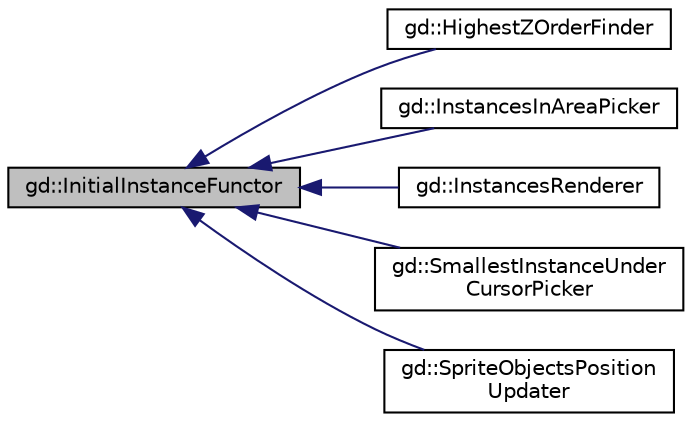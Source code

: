 digraph "gd::InitialInstanceFunctor"
{
  edge [fontname="Helvetica",fontsize="10",labelfontname="Helvetica",labelfontsize="10"];
  node [fontname="Helvetica",fontsize="10",shape=record];
  rankdir="LR";
  Node1 [label="gd::InitialInstanceFunctor",height=0.2,width=0.4,color="black", fillcolor="grey75", style="filled" fontcolor="black"];
  Node1 -> Node2 [dir="back",color="midnightblue",fontsize="10",style="solid",fontname="Helvetica"];
  Node2 [label="gd::HighestZOrderFinder",height=0.2,width=0.4,color="black", fillcolor="white", style="filled",URL="$classgd_1_1_highest_z_order_finder.html",tooltip="Tool class picking returning the highest Z order of instances on a layer. "];
  Node1 -> Node3 [dir="back",color="midnightblue",fontsize="10",style="solid",fontname="Helvetica"];
  Node3 [label="gd::InstancesInAreaPicker",height=0.2,width=0.4,color="black", fillcolor="white", style="filled",URL="$classgd_1_1_instances_in_area_picker.html",tooltip="Tool class collecting in a list all the instances that are inside the selectionRectangle of the layou..."];
  Node1 -> Node4 [dir="back",color="midnightblue",fontsize="10",style="solid",fontname="Helvetica"];
  Node4 [label="gd::InstancesRenderer",height=0.2,width=0.4,color="black", fillcolor="white", style="filled",URL="$classgd_1_1_instances_renderer.html",tooltip="Internal Tool class used to display instances at edittime. "];
  Node1 -> Node5 [dir="back",color="midnightblue",fontsize="10",style="solid",fontname="Helvetica"];
  Node5 [label="gd::SmallestInstanceUnder\lCursorPicker",height=0.2,width=0.4,color="black", fillcolor="white", style="filled",URL="$classgd_1_1_smallest_instance_under_cursor_picker.html",tooltip="Tool class picking the smallest instance under the cursor. "];
  Node1 -> Node6 [dir="back",color="midnightblue",fontsize="10",style="solid",fontname="Helvetica"];
  Node6 [label="gd::SpriteObjectsPosition\lUpdater",height=0.2,width=0.4,color="black", fillcolor="white", style="filled",URL="$classgd_1_1_sprite_objects_position_updater.html"];
}
